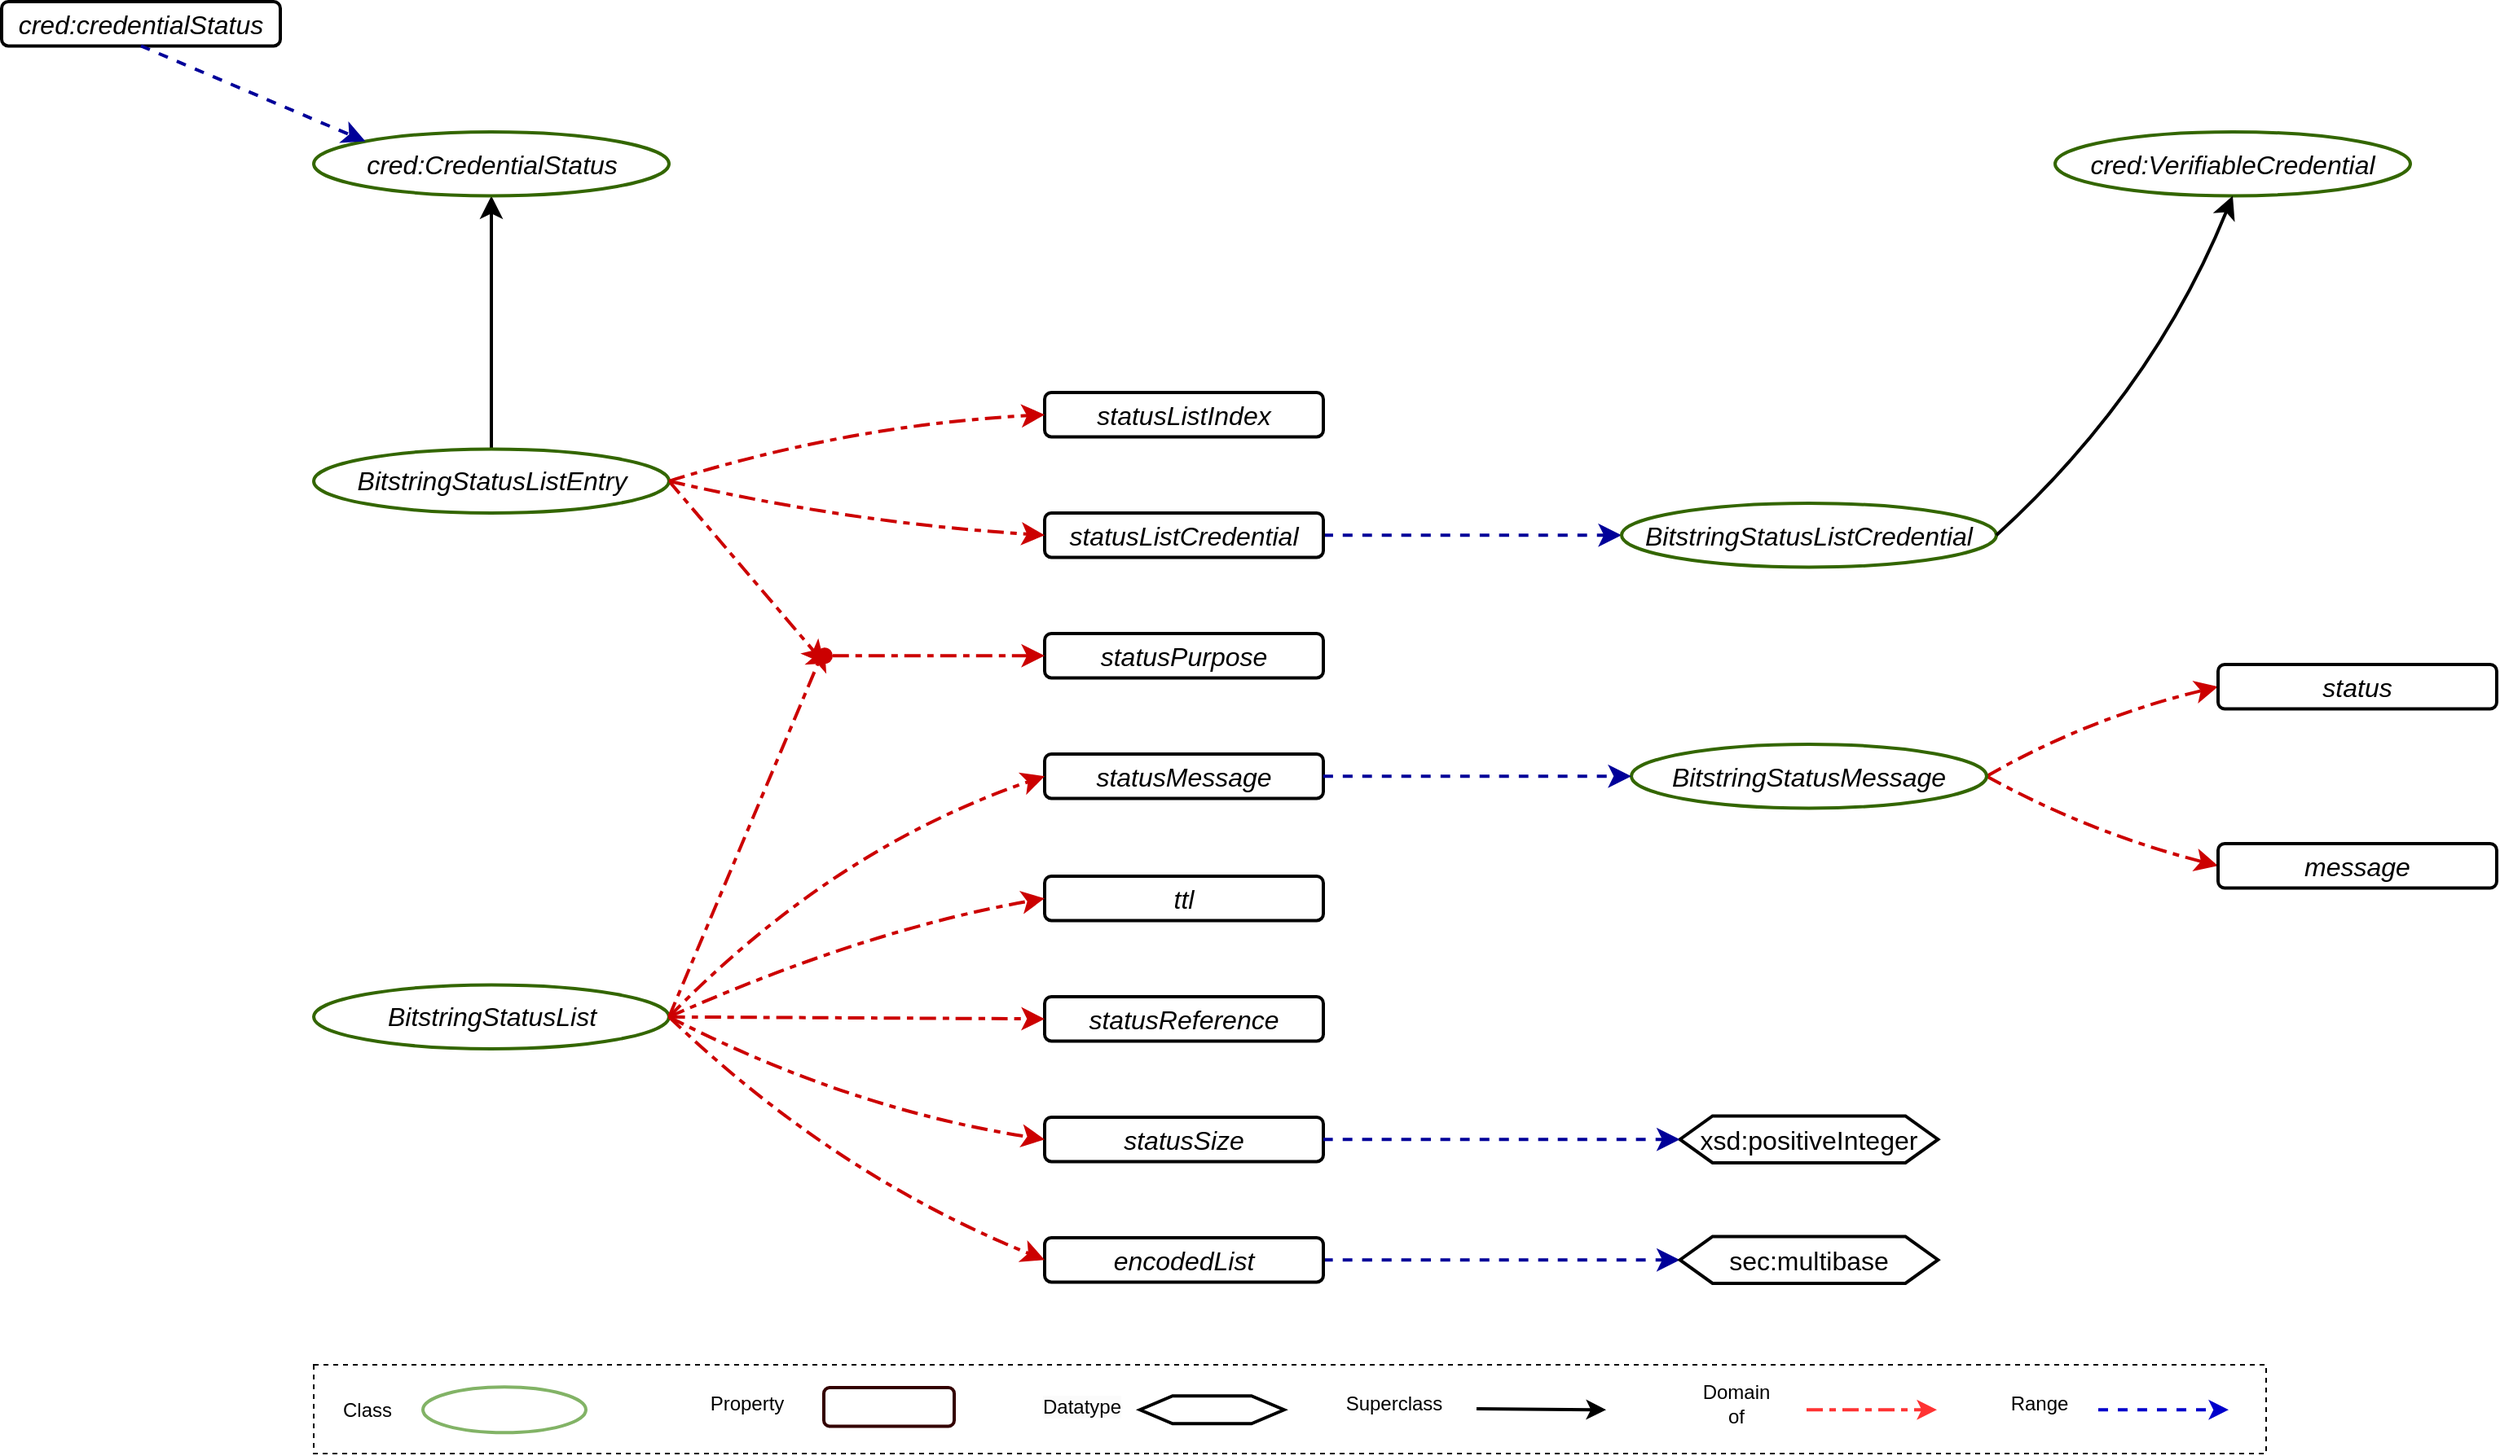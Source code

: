 <mxfile version="24.1.0" type="device">
  <diagram name="Page-1" id="5wcF2D67hh1iBqyEtvuE">
    <mxGraphModel dx="3232" dy="2133" grid="1" gridSize="10" guides="1" tooltips="1" connect="1" arrows="1" fold="1" page="1" pageScale="1" pageWidth="1600" pageHeight="900" math="0" shadow="0">
      <root>
        <mxCell id="0" />
        <mxCell id="1" parent="0" />
        <UserObject label="&lt;i&gt;&lt;font color=&quot;#000000&quot;&gt;cred:VerifiableCredential&lt;/font&gt;&lt;/i&gt;" link="https://www.w3.org/2018/credentials#VerifiableCredential" id="1oUjKqBKF74gJ-cnWfdO-5">
          <mxCell style="ellipse;whiteSpace=wrap;html=1;fontSize=16;fillColor=none;strokeWidth=2;strokeColor=#336600;" parent="1" vertex="1">
            <mxGeometry x="-320" y="-817.002" width="218" height="39.215" as="geometry" />
          </mxCell>
        </UserObject>
        <mxCell id="trhtjT2bqsuKHk80iaI0-35" value="" style="group" parent="1" vertex="1" connectable="0">
          <mxGeometry x="-1388.5" y="-60" width="1198" height="54.5" as="geometry" />
        </mxCell>
        <mxCell id="jcIRoWpeUHbpSJrjuQO4-5" value="" style="rounded=0;whiteSpace=wrap;html=1;fillColor=none;dashed=1;" parent="trhtjT2bqsuKHk80iaI0-35" vertex="1">
          <mxGeometry width="1198" height="54.5" as="geometry" />
        </mxCell>
        <mxCell id="jcIRoWpeUHbpSJrjuQO4-6" value="" style="group" parent="trhtjT2bqsuKHk80iaI0-35" vertex="1" connectable="0">
          <mxGeometry x="432" y="7.64" width="163.4" height="40" as="geometry" />
        </mxCell>
        <UserObject label="" id="jcIRoWpeUHbpSJrjuQO4-7">
          <mxCell style="shape=hexagon;perimeter=hexagonPerimeter2;whiteSpace=wrap;html=1;fixedSize=1;fontSize=16;fillColor=none;strokeWidth=2;" parent="jcIRoWpeUHbpSJrjuQO4-6" vertex="1">
            <mxGeometry x="75" y="11.5" width="88.4" height="17" as="geometry" />
          </mxCell>
        </UserObject>
        <mxCell id="jcIRoWpeUHbpSJrjuQO4-8" value="&lt;span style=&quot;color: rgb(0, 0, 0); font-family: Helvetica; font-size: 12px; font-style: normal; font-variant-ligatures: normal; font-variant-caps: normal; font-weight: 400; letter-spacing: normal; orphans: 2; text-align: center; text-indent: 0px; text-transform: none; widows: 2; word-spacing: 0px; -webkit-text-stroke-width: 0px; background-color: rgb(251, 251, 251); text-decoration-thickness: initial; text-decoration-style: initial; text-decoration-color: initial; float: none; display: inline !important;&quot;&gt;Datatype&lt;/span&gt;" style="text;whiteSpace=wrap;html=1;fontSize=16;" parent="jcIRoWpeUHbpSJrjuQO4-6" vertex="1">
          <mxGeometry x="13" width="90" height="40" as="geometry" />
        </mxCell>
        <mxCell id="jcIRoWpeUHbpSJrjuQO4-9" value="" style="group" parent="trhtjT2bqsuKHk80iaI0-35" vertex="1" connectable="0">
          <mxGeometry x="230" y="9.077" width="170" height="37.125" as="geometry" />
        </mxCell>
        <mxCell id="jcIRoWpeUHbpSJrjuQO4-10" value="" style="rounded=1;whiteSpace=wrap;html=1;fillColor=none;strokeColor=#330000;strokeWidth=2;" parent="jcIRoWpeUHbpSJrjuQO4-9" vertex="1">
          <mxGeometry x="83" y="4.95" width="80" height="23.686" as="geometry" />
        </mxCell>
        <mxCell id="jcIRoWpeUHbpSJrjuQO4-11" value="Property" style="text;html=1;align=center;verticalAlign=middle;resizable=0;points=[];autosize=1;strokeColor=none;fillColor=none;" parent="jcIRoWpeUHbpSJrjuQO4-9" vertex="1">
          <mxGeometry width="70" height="30" as="geometry" />
        </mxCell>
        <mxCell id="jcIRoWpeUHbpSJrjuQO4-12" value="" style="group" parent="trhtjT2bqsuKHk80iaI0-35" vertex="1" connectable="0">
          <mxGeometry x="627" y="9.075" width="169" height="37.13" as="geometry" />
        </mxCell>
        <mxCell id="jcIRoWpeUHbpSJrjuQO4-13" value="" style="endArrow=classic;html=1;rounded=0;endFill=1;strokeWidth=2;" parent="jcIRoWpeUHbpSJrjuQO4-12" edge="1">
          <mxGeometry width="50" height="50" relative="1" as="geometry">
            <mxPoint x="86.488" y="17.946" as="sourcePoint" />
            <mxPoint x="166.018" y="18.565" as="targetPoint" />
          </mxGeometry>
        </mxCell>
        <mxCell id="jcIRoWpeUHbpSJrjuQO4-14" value="Superclass" style="text;html=1;align=center;verticalAlign=middle;resizable=0;points=[];autosize=1;strokeColor=none;fillColor=none;" parent="jcIRoWpeUHbpSJrjuQO4-12" vertex="1">
          <mxGeometry x="-4.971" width="80" height="30" as="geometry" />
        </mxCell>
        <mxCell id="jcIRoWpeUHbpSJrjuQO4-15" value="" style="group" parent="trhtjT2bqsuKHk80iaI0-35" vertex="1" connectable="0">
          <mxGeometry x="842" y="9.077" width="136" height="37.125" as="geometry" />
        </mxCell>
        <mxCell id="jcIRoWpeUHbpSJrjuQO4-16" style="edgeStyle=orthogonalEdgeStyle;rounded=0;orthogonalLoop=1;jettySize=auto;html=1;startArrow=none;startFill=0;endArrow=classic;endFill=1;strokeColor=#FF3333;dashed=1;exitX=1;exitY=0.5;exitDx=0;exitDy=0;strokeWidth=2;dashPattern=5 2 2 2;" parent="jcIRoWpeUHbpSJrjuQO4-15" edge="1">
          <mxGeometry relative="1" as="geometry">
            <mxPoint x="74" y="18.562" as="sourcePoint" />
            <mxPoint x="154" y="18.562" as="targetPoint" />
            <Array as="points">
              <mxPoint x="130" y="18.562" />
              <mxPoint x="130" y="18.562" />
            </Array>
          </mxGeometry>
        </mxCell>
        <mxCell id="jcIRoWpeUHbpSJrjuQO4-17" value="Domain&lt;br&gt;of" style="text;html=1;align=center;verticalAlign=middle;resizable=0;points=[];autosize=1;strokeColor=none;fillColor=none;" parent="jcIRoWpeUHbpSJrjuQO4-15" vertex="1">
          <mxGeometry y="-5" width="60" height="40" as="geometry" />
        </mxCell>
        <mxCell id="jcIRoWpeUHbpSJrjuQO4-18" value="" style="group" parent="trhtjT2bqsuKHk80iaI0-35" vertex="1" connectable="0">
          <mxGeometry x="1028" y="9.077" width="160" height="37.125" as="geometry" />
        </mxCell>
        <mxCell id="jcIRoWpeUHbpSJrjuQO4-19" style="edgeStyle=orthogonalEdgeStyle;rounded=0;orthogonalLoop=1;jettySize=auto;html=1;dashed=1;strokeColor=#0000CC;entryX=0;entryY=0.5;entryDx=0;entryDy=0;strokeWidth=2;" parent="jcIRoWpeUHbpSJrjuQO4-18" edge="1">
          <mxGeometry relative="1" as="geometry">
            <mxPoint x="67" y="18.562" as="sourcePoint" />
            <mxPoint x="147" y="18.562" as="targetPoint" />
          </mxGeometry>
        </mxCell>
        <mxCell id="jcIRoWpeUHbpSJrjuQO4-20" value="Range" style="text;html=1;align=center;verticalAlign=middle;resizable=0;points=[];autosize=1;strokeColor=none;fillColor=none;" parent="jcIRoWpeUHbpSJrjuQO4-18" vertex="1">
          <mxGeometry width="60" height="30" as="geometry" />
        </mxCell>
        <mxCell id="jcIRoWpeUHbpSJrjuQO4-27" value="" style="group" parent="trhtjT2bqsuKHk80iaI0-35" vertex="1" connectable="0">
          <mxGeometry x="7" y="12.64" width="160" height="30" as="geometry" />
        </mxCell>
        <mxCell id="jcIRoWpeUHbpSJrjuQO4-28" value="" style="ellipse;whiteSpace=wrap;html=1;fillColor=none;strokeColor=#82b366;strokeWidth=2;" parent="jcIRoWpeUHbpSJrjuQO4-27" vertex="1">
          <mxGeometry x="60" y="0.998" width="100" height="28.005" as="geometry" />
        </mxCell>
        <mxCell id="jcIRoWpeUHbpSJrjuQO4-29" value="Class" style="text;html=1;align=center;verticalAlign=middle;resizable=0;points=[];autosize=1;strokeColor=none;fillColor=none;" parent="jcIRoWpeUHbpSJrjuQO4-27" vertex="1">
          <mxGeometry width="50" height="30" as="geometry" />
        </mxCell>
        <mxCell id="1oUjKqBKF74gJ-cnWfdO-9" value="" style="endArrow=classic;html=1;rounded=0;fontSize=12;startSize=8;endSize=8;curved=1;exitX=0.5;exitY=0;exitDx=0;exitDy=0;entryX=0.5;entryY=1;entryDx=0;entryDy=0;strokeWidth=2;" parent="1" source="trhtjT2bqsuKHk80iaI0-1" target="lZdwYr-LXM3OhQDUA7XR-34" edge="1">
          <mxGeometry width="50" height="50" relative="1" as="geometry">
            <mxPoint x="-1447" y="-745.954" as="sourcePoint" />
            <mxPoint x="-1480" y="-580.29" as="targetPoint" />
          </mxGeometry>
        </mxCell>
        <mxCell id="1oUjKqBKF74gJ-cnWfdO-13" style="edgeStyle=none;curved=1;rounded=0;orthogonalLoop=1;jettySize=auto;html=1;entryX=0.5;entryY=0;entryDx=0;entryDy=0;fontSize=12;startSize=8;endSize=8;" parent="1" edge="1">
          <mxGeometry relative="1" as="geometry">
            <mxPoint x="-1360.5" y="-282.295" as="sourcePoint" />
            <mxPoint x="-1360.5" y="-282.295" as="targetPoint" />
          </mxGeometry>
        </mxCell>
        <UserObject label="&lt;i&gt;&lt;font color=&quot;#000000&quot;&gt;BitstringStatusList&lt;/font&gt;&lt;/i&gt;" link="https://www.w3.org/ns/credentials/status#BitstringStatusList" id="1oUjKqBKF74gJ-cnWfdO-15">
          <mxCell style="ellipse;whiteSpace=wrap;html=1;fontSize=16;fillColor=none;strokeWidth=2;strokeColor=#336600;" parent="1" vertex="1">
            <mxGeometry x="-1388.5" y="-293.216" width="218" height="39.215" as="geometry" />
          </mxCell>
        </UserObject>
        <UserObject label="&lt;i&gt;&lt;font color=&quot;#000000&quot;&gt;statusPurpose&lt;/font&gt;&lt;/i&gt;" link="https://www.w3.org/ns/credentials/status#statusPurpose" id="lZdwYr-LXM3OhQDUA7XR-1">
          <mxCell style="rounded=1;whiteSpace=wrap;html=1;fontSize=16;fillColor=none;strokeWidth=2;flipV=0;" parent="1" vertex="1">
            <mxGeometry x="-940" y="-509" width="171" height="27.21" as="geometry" />
          </mxCell>
        </UserObject>
        <mxCell id="lZdwYr-LXM3OhQDUA7XR-22" value="" style="ellipse;whiteSpace=wrap;html=1;aspect=fixed;fontSize=16;fillColor=#cc0000;strokeColor=none;" parent="1" vertex="1">
          <mxGeometry x="-1080" y="-500.39" width="10" height="10" as="geometry" />
        </mxCell>
        <mxCell id="lZdwYr-LXM3OhQDUA7XR-23" value="" style="endArrow=classic;html=1;rounded=0;fontSize=12;startSize=8;endSize=8;curved=1;exitX=1;exitY=0.5;exitDx=0;exitDy=0;entryX=0.5;entryY=1;entryDx=0;entryDy=0;dashed=1;strokeWidth=2;strokeColor=#CC0000;endFill=1;startArrow=none;startFill=0;dashPattern=5 2 2 2;" parent="1" source="trhtjT2bqsuKHk80iaI0-1" target="lZdwYr-LXM3OhQDUA7XR-22" edge="1">
          <mxGeometry width="50" height="50" relative="1" as="geometry">
            <mxPoint x="-1171" y="-127.718" as="sourcePoint" />
            <mxPoint x="-1048" y="-100.104" as="targetPoint" />
          </mxGeometry>
        </mxCell>
        <mxCell id="lZdwYr-LXM3OhQDUA7XR-24" value="" style="endArrow=classic;html=1;rounded=0;fontSize=12;startSize=8;endSize=8;curved=1;exitX=1;exitY=0.5;exitDx=0;exitDy=0;dashed=1;strokeWidth=2;strokeColor=#CC0000;endFill=1;startArrow=none;startFill=0;dashPattern=5 2 2 2;entryX=0.5;entryY=0;entryDx=0;entryDy=0;" parent="1" source="1oUjKqBKF74gJ-cnWfdO-15" target="lZdwYr-LXM3OhQDUA7XR-22" edge="1">
          <mxGeometry width="50" height="50" relative="1" as="geometry">
            <mxPoint x="-856" y="-92.101" as="sourcePoint" />
            <mxPoint x="-1055" y="-284" as="targetPoint" />
          </mxGeometry>
        </mxCell>
        <mxCell id="lZdwYr-LXM3OhQDUA7XR-25" value="" style="endArrow=classic;html=1;rounded=0;fontSize=12;startSize=8;endSize=8;curved=1;exitX=1;exitY=0.5;exitDx=0;exitDy=0;entryX=0;entryY=0.5;entryDx=0;entryDy=0;dashed=1;strokeWidth=2;strokeColor=#CC0000;endFill=1;startArrow=none;startFill=0;dashPattern=5 2 2 2;" parent="1" source="lZdwYr-LXM3OhQDUA7XR-22" target="lZdwYr-LXM3OhQDUA7XR-1" edge="1">
          <mxGeometry width="50" height="50" relative="1" as="geometry">
            <mxPoint x="-924" y="-284.576" as="sourcePoint" />
            <mxPoint x="-876" y="-221.395" as="targetPoint" />
          </mxGeometry>
        </mxCell>
        <UserObject label="&lt;i&gt;&lt;font color=&quot;#000000&quot;&gt;cred:CredentialStatus&lt;/font&gt;&lt;/i&gt;" link="https://www.w3.org/2018/credentials#CredentialStatus" id="lZdwYr-LXM3OhQDUA7XR-34">
          <mxCell style="ellipse;whiteSpace=wrap;html=1;fontSize=16;fillColor=none;strokeWidth=2;strokeColor=#336600;" parent="1" vertex="1">
            <mxGeometry x="-1388.5" y="-817.002" width="218" height="39.215" as="geometry" />
          </mxCell>
        </UserObject>
        <mxCell id="lZdwYr-LXM3OhQDUA7XR-37" value="" style="endArrow=classic;html=1;rounded=0;fontSize=12;startSize=8;endSize=8;curved=1;entryX=0;entryY=0.5;entryDx=0;entryDy=0;strokeColor=#000099;dashed=1;strokeWidth=2;exitX=1;exitY=0.5;exitDx=0;exitDy=0;" parent="1" source="trhtjT2bqsuKHk80iaI0-5" target="trhtjT2bqsuKHk80iaI0-2" edge="1">
          <mxGeometry width="50" height="50" relative="1" as="geometry">
            <mxPoint x="-710" y="-117.005" as="sourcePoint" />
            <mxPoint x="-591.0" y="-117.005" as="targetPoint" />
          </mxGeometry>
        </mxCell>
        <mxCell id="lZdwYr-LXM3OhQDUA7XR-41" value="" style="endArrow=classic;html=1;rounded=0;fontSize=12;startSize=8;endSize=8;curved=1;entryX=0;entryY=0.5;entryDx=0;entryDy=0;exitX=1;exitY=0.5;exitDx=0;exitDy=0;strokeColor=#000099;dashed=1;strokeWidth=2;" parent="1" source="trhtjT2bqsuKHk80iaI0-6" target="NdHKz3nYJsEpI_Vai11b-4" edge="1">
          <mxGeometry width="50" height="50" relative="1" as="geometry">
            <mxPoint x="-1080" y="-71.075" as="sourcePoint" />
            <mxPoint x="-961.0" y="-71.075" as="targetPoint" />
          </mxGeometry>
        </mxCell>
        <UserObject label="&lt;font color=&quot;#000000&quot;&gt;xsd:positiveInteger&lt;/font&gt;" id="usrDyYZYH79wCYu34c_K-9">
          <mxCell style="shape=hexagon;perimeter=hexagonPerimeter2;whiteSpace=wrap;html=1;fixedSize=1;fontSize=16;fillColor=none;strokeWidth=2;" parent="1" vertex="1">
            <mxGeometry x="-550.185" y="-212.75" width="158.37" height="28.71" as="geometry" />
          </mxCell>
        </UserObject>
        <UserObject label="&lt;font color=&quot;#000000&quot;&gt;sec:multibase&lt;/font&gt;" link="https://w3id.org/security#multibase" id="NdHKz3nYJsEpI_Vai11b-4">
          <mxCell style="shape=hexagon;perimeter=hexagonPerimeter2;whiteSpace=wrap;html=1;fixedSize=1;fontSize=16;fillColor=none;strokeWidth=2;" parent="1" vertex="1">
            <mxGeometry x="-550.185" y="-138.75" width="158.37" height="28.71" as="geometry" />
          </mxCell>
        </UserObject>
        <UserObject label="&lt;i&gt;&lt;font color=&quot;#000000&quot;&gt;BitstringStatusListEntry&lt;/font&gt;&lt;/i&gt;" link="https://www.w3.org/ns/credentials/status#BitstringStatusListEntry" id="trhtjT2bqsuKHk80iaI0-1">
          <mxCell style="ellipse;whiteSpace=wrap;html=1;fontSize=16;fillColor=none;strokeWidth=2;strokeColor=#336600;" parent="1" vertex="1">
            <mxGeometry x="-1388.5" y="-622.212" width="218" height="39.215" as="geometry" />
          </mxCell>
        </UserObject>
        <UserObject label="&lt;i&gt;&lt;font color=&quot;#000000&quot;&gt;BitstringStatusListCredential&lt;/font&gt;&lt;/i&gt;" link="https://www.w3.org/ns/credentials/status#BitstringStatusListCredential" id="trhtjT2bqsuKHk80iaI0-2">
          <mxCell style="ellipse;whiteSpace=wrap;html=1;fontSize=16;fillColor=none;strokeWidth=2;strokeColor=#336600;" parent="1" vertex="1">
            <mxGeometry x="-586" y="-589" width="230" height="39.22" as="geometry" />
          </mxCell>
        </UserObject>
        <mxCell id="trhtjT2bqsuKHk80iaI0-3" value="" style="endArrow=classic;html=1;rounded=0;fontSize=12;startSize=8;endSize=8;curved=1;exitX=1;exitY=0.5;exitDx=0;exitDy=0;entryX=0.5;entryY=1;entryDx=0;entryDy=0;strokeWidth=2;" parent="1" source="trhtjT2bqsuKHk80iaI0-2" target="1oUjKqBKF74gJ-cnWfdO-5" edge="1">
          <mxGeometry width="50" height="50" relative="1" as="geometry">
            <mxPoint x="-1210.5" y="-541.6" as="sourcePoint" />
            <mxPoint x="-1251.5" y="-731.6" as="targetPoint" />
            <Array as="points">
              <mxPoint x="-260" y="-657" />
            </Array>
          </mxGeometry>
        </mxCell>
        <UserObject label="&lt;i&gt;&lt;font color=&quot;#000000&quot;&gt;statusListIndex&lt;/font&gt;&lt;/i&gt;" link="https://www.w3.org/ns/credentials/status#statusListIndex" id="trhtjT2bqsuKHk80iaI0-4">
          <mxCell style="rounded=1;whiteSpace=wrap;html=1;fontSize=16;fillColor=none;strokeWidth=2;flipV=0;" parent="1" vertex="1">
            <mxGeometry x="-940" y="-657" width="171" height="27.21" as="geometry" />
          </mxCell>
        </UserObject>
        <UserObject label="&lt;i&gt;&lt;font color=&quot;#000000&quot;&gt;statusListCredential&lt;/font&gt;&lt;/i&gt;" link="https://www.w3.org/ns/credentials/status#statusListCredential" id="trhtjT2bqsuKHk80iaI0-5">
          <mxCell style="rounded=1;whiteSpace=wrap;html=1;fontSize=16;fillColor=none;strokeWidth=2;flipV=0;" parent="1" vertex="1">
            <mxGeometry x="-940" y="-583" width="171" height="27.21" as="geometry" />
          </mxCell>
        </UserObject>
        <UserObject label="&lt;i&gt;&lt;font color=&quot;#000000&quot;&gt;encodedList&lt;/font&gt;&lt;/i&gt;" link="https://www.w3.org/ns/credentials/status#encodedList" id="trhtjT2bqsuKHk80iaI0-6">
          <mxCell style="rounded=1;whiteSpace=wrap;html=1;fontSize=16;fillColor=none;strokeWidth=2;flipV=0;" parent="1" vertex="1">
            <mxGeometry x="-940" y="-138" width="171" height="27.21" as="geometry" />
          </mxCell>
        </UserObject>
        <UserObject label="&lt;i&gt;&lt;font color=&quot;#000000&quot;&gt;ttl&lt;/font&gt;&lt;/i&gt;" link="https://www.w3.org/ns/credentials/status#ttl" id="trhtjT2bqsuKHk80iaI0-7">
          <mxCell style="rounded=1;whiteSpace=wrap;html=1;fontSize=16;fillColor=none;strokeWidth=2;flipV=0;" parent="1" vertex="1">
            <mxGeometry x="-940" y="-360" width="171" height="27.21" as="geometry" />
          </mxCell>
        </UserObject>
        <UserObject label="&lt;i&gt;&lt;font color=&quot;#000000&quot;&gt;statusSize&lt;/font&gt;&lt;/i&gt;" link="https://www.w3.org/ns/credentials/status#statusSize" id="trhtjT2bqsuKHk80iaI0-8">
          <mxCell style="rounded=1;whiteSpace=wrap;html=1;fontSize=16;fillColor=none;strokeWidth=2;flipV=0;" parent="1" vertex="1">
            <mxGeometry x="-940" y="-212" width="171" height="27.21" as="geometry" />
          </mxCell>
        </UserObject>
        <UserObject label="&lt;i&gt;&lt;font color=&quot;#000000&quot;&gt;statusMessage&lt;/font&gt;&lt;/i&gt;" link="https://www.w3.org/ns/credentials/status#statusMessage" id="trhtjT2bqsuKHk80iaI0-9">
          <mxCell style="rounded=1;whiteSpace=wrap;html=1;fontSize=16;fillColor=none;strokeWidth=2;flipV=0;" parent="1" vertex="1">
            <mxGeometry x="-940" y="-435" width="171" height="27.21" as="geometry" />
          </mxCell>
        </UserObject>
        <UserObject label="&lt;i&gt;&lt;font color=&quot;#000000&quot;&gt;statusReference&lt;/font&gt;&lt;/i&gt;" link="https://www.w3.org/ns/credentials/status#statusReference" id="trhtjT2bqsuKHk80iaI0-12">
          <mxCell style="rounded=1;whiteSpace=wrap;html=1;fontSize=16;fillColor=none;strokeWidth=2;flipV=0;" parent="1" vertex="1">
            <mxGeometry x="-940" y="-286" width="171" height="27.21" as="geometry" />
          </mxCell>
        </UserObject>
        <mxCell id="trhtjT2bqsuKHk80iaI0-16" value="" style="endArrow=classic;html=1;rounded=0;fontSize=12;startSize=8;endSize=8;curved=1;exitX=1;exitY=0.5;exitDx=0;exitDy=0;entryX=0;entryY=0.5;entryDx=0;entryDy=0;dashed=1;strokeWidth=2;strokeColor=#CC0000;endFill=1;startArrow=none;startFill=0;dashPattern=5 2 2 2;" parent="1" source="trhtjT2bqsuKHk80iaI0-1" target="trhtjT2bqsuKHk80iaI0-4" edge="1">
          <mxGeometry width="50" height="50" relative="1" as="geometry">
            <mxPoint x="-1241" y="-240" as="sourcePoint" />
            <mxPoint x="-1053" y="-291" as="targetPoint" />
            <Array as="points">
              <mxPoint x="-1060" y="-637" />
            </Array>
          </mxGeometry>
        </mxCell>
        <mxCell id="trhtjT2bqsuKHk80iaI0-17" value="" style="endArrow=classic;html=1;rounded=0;fontSize=12;startSize=8;endSize=8;curved=1;exitX=1;exitY=0.5;exitDx=0;exitDy=0;entryX=0;entryY=0.5;entryDx=0;entryDy=0;dashed=1;strokeWidth=2;strokeColor=#CC0000;endFill=1;startArrow=none;startFill=0;dashPattern=5 2 2 2;" parent="1" source="trhtjT2bqsuKHk80iaI0-1" target="trhtjT2bqsuKHk80iaI0-5" edge="1">
          <mxGeometry width="50" height="50" relative="1" as="geometry">
            <mxPoint x="-1241" y="-240" as="sourcePoint" />
            <mxPoint x="-920" y="-206" as="targetPoint" />
            <Array as="points">
              <mxPoint x="-1060" y="-577" />
            </Array>
          </mxGeometry>
        </mxCell>
        <mxCell id="trhtjT2bqsuKHk80iaI0-18" value="" style="endArrow=classic;html=1;rounded=0;fontSize=12;startSize=8;endSize=8;curved=1;exitX=1;exitY=0.5;exitDx=0;exitDy=0;entryX=0;entryY=0.5;entryDx=0;entryDy=0;dashed=1;strokeWidth=2;strokeColor=#CC0000;endFill=1;startArrow=none;startFill=0;dashPattern=5 2 2 2;" parent="1" source="1oUjKqBKF74gJ-cnWfdO-15" target="trhtjT2bqsuKHk80iaI0-6" edge="1">
          <mxGeometry width="50" height="50" relative="1" as="geometry">
            <mxPoint x="-1272" y="-226" as="sourcePoint" />
            <mxPoint x="-961" y="-153" as="targetPoint" />
            <Array as="points">
              <mxPoint x="-1070" y="-177" />
            </Array>
          </mxGeometry>
        </mxCell>
        <mxCell id="trhtjT2bqsuKHk80iaI0-20" value="" style="endArrow=classic;html=1;rounded=0;fontSize=12;startSize=8;endSize=8;curved=1;exitX=1;exitY=0.5;exitDx=0;exitDy=0;dashed=1;strokeWidth=2;strokeColor=#CC0000;endFill=1;startArrow=none;startFill=0;dashPattern=5 2 2 2;entryX=0;entryY=0.5;entryDx=0;entryDy=0;" parent="1" source="1oUjKqBKF74gJ-cnWfdO-15" target="trhtjT2bqsuKHk80iaI0-7" edge="1">
          <mxGeometry width="50" height="50" relative="1" as="geometry">
            <mxPoint x="-1260.002" y="-467.403" as="sourcePoint" />
            <mxPoint x="-1030.78" y="-347.37" as="targetPoint" />
            <Array as="points">
              <mxPoint x="-1050" y="-327" />
            </Array>
          </mxGeometry>
        </mxCell>
        <mxCell id="trhtjT2bqsuKHk80iaI0-23" value="" style="endArrow=classic;html=1;rounded=0;fontSize=12;startSize=8;endSize=8;curved=1;dashed=1;strokeWidth=2;strokeColor=#CC0000;endFill=1;startArrow=none;startFill=0;dashPattern=5 2 2 2;entryX=0;entryY=0.5;entryDx=0;entryDy=0;exitX=1;exitY=0.5;exitDx=0;exitDy=0;" parent="1" source="1oUjKqBKF74gJ-cnWfdO-15" target="trhtjT2bqsuKHk80iaI0-8" edge="1">
          <mxGeometry width="50" height="50" relative="1" as="geometry">
            <mxPoint x="-1240" y="-417" as="sourcePoint" />
            <mxPoint x="-1124" y="-619" as="targetPoint" />
            <Array as="points">
              <mxPoint x="-1060" y="-217" />
            </Array>
          </mxGeometry>
        </mxCell>
        <mxCell id="trhtjT2bqsuKHk80iaI0-24" value="" style="endArrow=classic;html=1;rounded=0;fontSize=12;startSize=8;endSize=8;curved=1;exitX=1;exitY=0.5;exitDx=0;exitDy=0;strokeColor=#000099;dashed=1;strokeWidth=2;entryX=0;entryY=0.5;entryDx=0;entryDy=0;" parent="1" source="trhtjT2bqsuKHk80iaI0-8" target="usrDyYZYH79wCYu34c_K-9" edge="1">
          <mxGeometry width="50" height="50" relative="1" as="geometry">
            <mxPoint x="-695" y="-381.395" as="sourcePoint" />
            <mxPoint x="-840" y="-617" as="targetPoint" />
          </mxGeometry>
        </mxCell>
        <mxCell id="trhtjT2bqsuKHk80iaI0-25" value="" style="endArrow=classic;html=1;rounded=0;fontSize=12;startSize=8;endSize=8;curved=1;exitX=1;exitY=0.5;exitDx=0;exitDy=0;dashed=1;strokeWidth=2;strokeColor=#CC0000;endFill=1;startArrow=none;startFill=0;dashPattern=5 2 2 2;entryX=0;entryY=0.5;entryDx=0;entryDy=0;" parent="1" source="trhtjT2bqsuKHk80iaI0-31" target="trhtjT2bqsuKHk80iaI0-11" edge="1">
          <mxGeometry width="50" height="50" relative="1" as="geometry">
            <mxPoint x="-1272" y="-411" as="sourcePoint" />
            <mxPoint x="-1124" y="-619" as="targetPoint" />
            <Array as="points">
              <mxPoint x="-300" y="-387" />
            </Array>
          </mxGeometry>
        </mxCell>
        <mxCell id="trhtjT2bqsuKHk80iaI0-27" value="" style="endArrow=classic;html=1;rounded=0;fontSize=12;startSize=8;endSize=8;curved=1;exitX=1;exitY=0.5;exitDx=0;exitDy=0;dashed=1;strokeWidth=2;strokeColor=#CC0000;endFill=1;startArrow=none;startFill=0;dashPattern=5 2 2 2;entryX=0;entryY=0.5;entryDx=0;entryDy=0;" parent="1" source="trhtjT2bqsuKHk80iaI0-31" target="trhtjT2bqsuKHk80iaI0-10" edge="1">
          <mxGeometry width="50" height="50" relative="1" as="geometry">
            <mxPoint x="-1368" y="-479.79" as="sourcePoint" />
            <mxPoint x="-1220" y="-687.79" as="targetPoint" />
            <Array as="points">
              <mxPoint x="-300" y="-457" />
            </Array>
          </mxGeometry>
        </mxCell>
        <mxCell id="trhtjT2bqsuKHk80iaI0-28" value="" style="endArrow=classic;html=1;rounded=0;fontSize=12;startSize=8;endSize=8;curved=1;exitX=1;exitY=0.5;exitDx=0;exitDy=0;dashed=1;strokeWidth=2;strokeColor=#CC0000;endFill=1;startArrow=none;startFill=0;dashPattern=5 2 2 2;entryX=0;entryY=0.5;entryDx=0;entryDy=0;" parent="1" source="1oUjKqBKF74gJ-cnWfdO-15" target="trhtjT2bqsuKHk80iaI0-12" edge="1">
          <mxGeometry width="50" height="50" relative="1" as="geometry">
            <mxPoint x="-1272" y="-411" as="sourcePoint" />
            <mxPoint x="-1196" y="-740" as="targetPoint" />
          </mxGeometry>
        </mxCell>
        <mxCell id="trhtjT2bqsuKHk80iaI0-30" value="" style="endArrow=classic;html=1;rounded=0;fontSize=12;startSize=8;endSize=8;curved=1;exitX=1;exitY=0.5;exitDx=0;exitDy=0;dashed=1;strokeWidth=2;strokeColor=#CC0000;endFill=1;startArrow=none;startFill=0;dashPattern=5 2 2 2;entryX=0;entryY=0.5;entryDx=0;entryDy=0;" parent="1" source="1oUjKqBKF74gJ-cnWfdO-15" target="trhtjT2bqsuKHk80iaI0-9" edge="1">
          <mxGeometry width="50" height="50" relative="1" as="geometry">
            <mxPoint x="-1272" y="-411" as="sourcePoint" />
            <mxPoint x="-1196" y="-740" as="targetPoint" />
            <Array as="points">
              <mxPoint x="-1070" y="-377" />
            </Array>
          </mxGeometry>
        </mxCell>
        <UserObject label="&lt;i&gt;&lt;font color=&quot;#000000&quot;&gt;BitstringStatusMessage&lt;/font&gt;&lt;/i&gt;" link="https://www.w3.org/ns/credentials/status#BitstringStatusMessage" id="trhtjT2bqsuKHk80iaI0-31">
          <mxCell style="ellipse;whiteSpace=wrap;html=1;fontSize=16;fillColor=none;strokeWidth=2;strokeColor=#336600;" parent="1" vertex="1">
            <mxGeometry x="-580" y="-440.998" width="218" height="39.215" as="geometry" />
          </mxCell>
        </UserObject>
        <mxCell id="trhtjT2bqsuKHk80iaI0-32" value="" style="endArrow=classic;html=1;rounded=0;fontSize=12;startSize=8;endSize=8;curved=1;exitX=1;exitY=0.5;exitDx=0;exitDy=0;strokeColor=#000099;dashed=1;strokeWidth=2;entryX=0;entryY=0.5;entryDx=0;entryDy=0;" parent="1" source="trhtjT2bqsuKHk80iaI0-9" target="trhtjT2bqsuKHk80iaI0-31" edge="1">
          <mxGeometry width="50" height="50" relative="1" as="geometry">
            <mxPoint x="-961" y="-456" as="sourcePoint" />
            <mxPoint x="-820" y="-605" as="targetPoint" />
          </mxGeometry>
        </mxCell>
        <UserObject label="&lt;i&gt;&lt;font color=&quot;#000000&quot;&gt;cred:credentialStatus&lt;/font&gt;&lt;/i&gt;" link="https://www.w3.org/ns/credentials#credentialStatus" id="trhtjT2bqsuKHk80iaI0-40">
          <mxCell style="rounded=1;whiteSpace=wrap;html=1;fontSize=16;fillColor=none;strokeWidth=2;" parent="1" vertex="1">
            <mxGeometry x="-1580" y="-897.0" width="171" height="27.21" as="geometry" />
          </mxCell>
        </UserObject>
        <mxCell id="trhtjT2bqsuKHk80iaI0-41" value="" style="endArrow=classic;html=1;rounded=0;fontSize=12;startSize=8;endSize=8;curved=1;exitX=0.5;exitY=1;exitDx=0;exitDy=0;strokeColor=#000099;dashed=1;strokeWidth=2;entryX=0;entryY=0;entryDx=0;entryDy=0;" parent="1" source="trhtjT2bqsuKHk80iaI0-40" target="lZdwYr-LXM3OhQDUA7XR-34" edge="1">
          <mxGeometry width="50" height="50" relative="1" as="geometry">
            <mxPoint x="-1454" y="-376" as="sourcePoint" />
            <mxPoint x="-1519" y="-424" as="targetPoint" />
          </mxGeometry>
        </mxCell>
        <UserObject label="&lt;i&gt;&lt;font color=&quot;#000000&quot;&gt;status&lt;/font&gt;&lt;/i&gt;" link="https://www.w3.org/ns/credentials/status#status" id="trhtjT2bqsuKHk80iaI0-10">
          <mxCell style="rounded=1;whiteSpace=wrap;html=1;fontSize=16;fillColor=none;strokeWidth=2;" parent="1" vertex="1">
            <mxGeometry x="-220" y="-489.995" width="171" height="27.21" as="geometry" />
          </mxCell>
        </UserObject>
        <UserObject label="&lt;i&gt;&lt;font color=&quot;#000000&quot;&gt;message&lt;/font&gt;&lt;/i&gt;" link="https://www.w3.org/ns/credentials/status#message" id="trhtjT2bqsuKHk80iaI0-11">
          <mxCell style="rounded=1;whiteSpace=wrap;html=1;fontSize=16;fillColor=none;strokeWidth=2;" parent="1" vertex="1">
            <mxGeometry x="-220" y="-379.995" width="171" height="27.21" as="geometry" />
          </mxCell>
        </UserObject>
      </root>
    </mxGraphModel>
  </diagram>
</mxfile>
